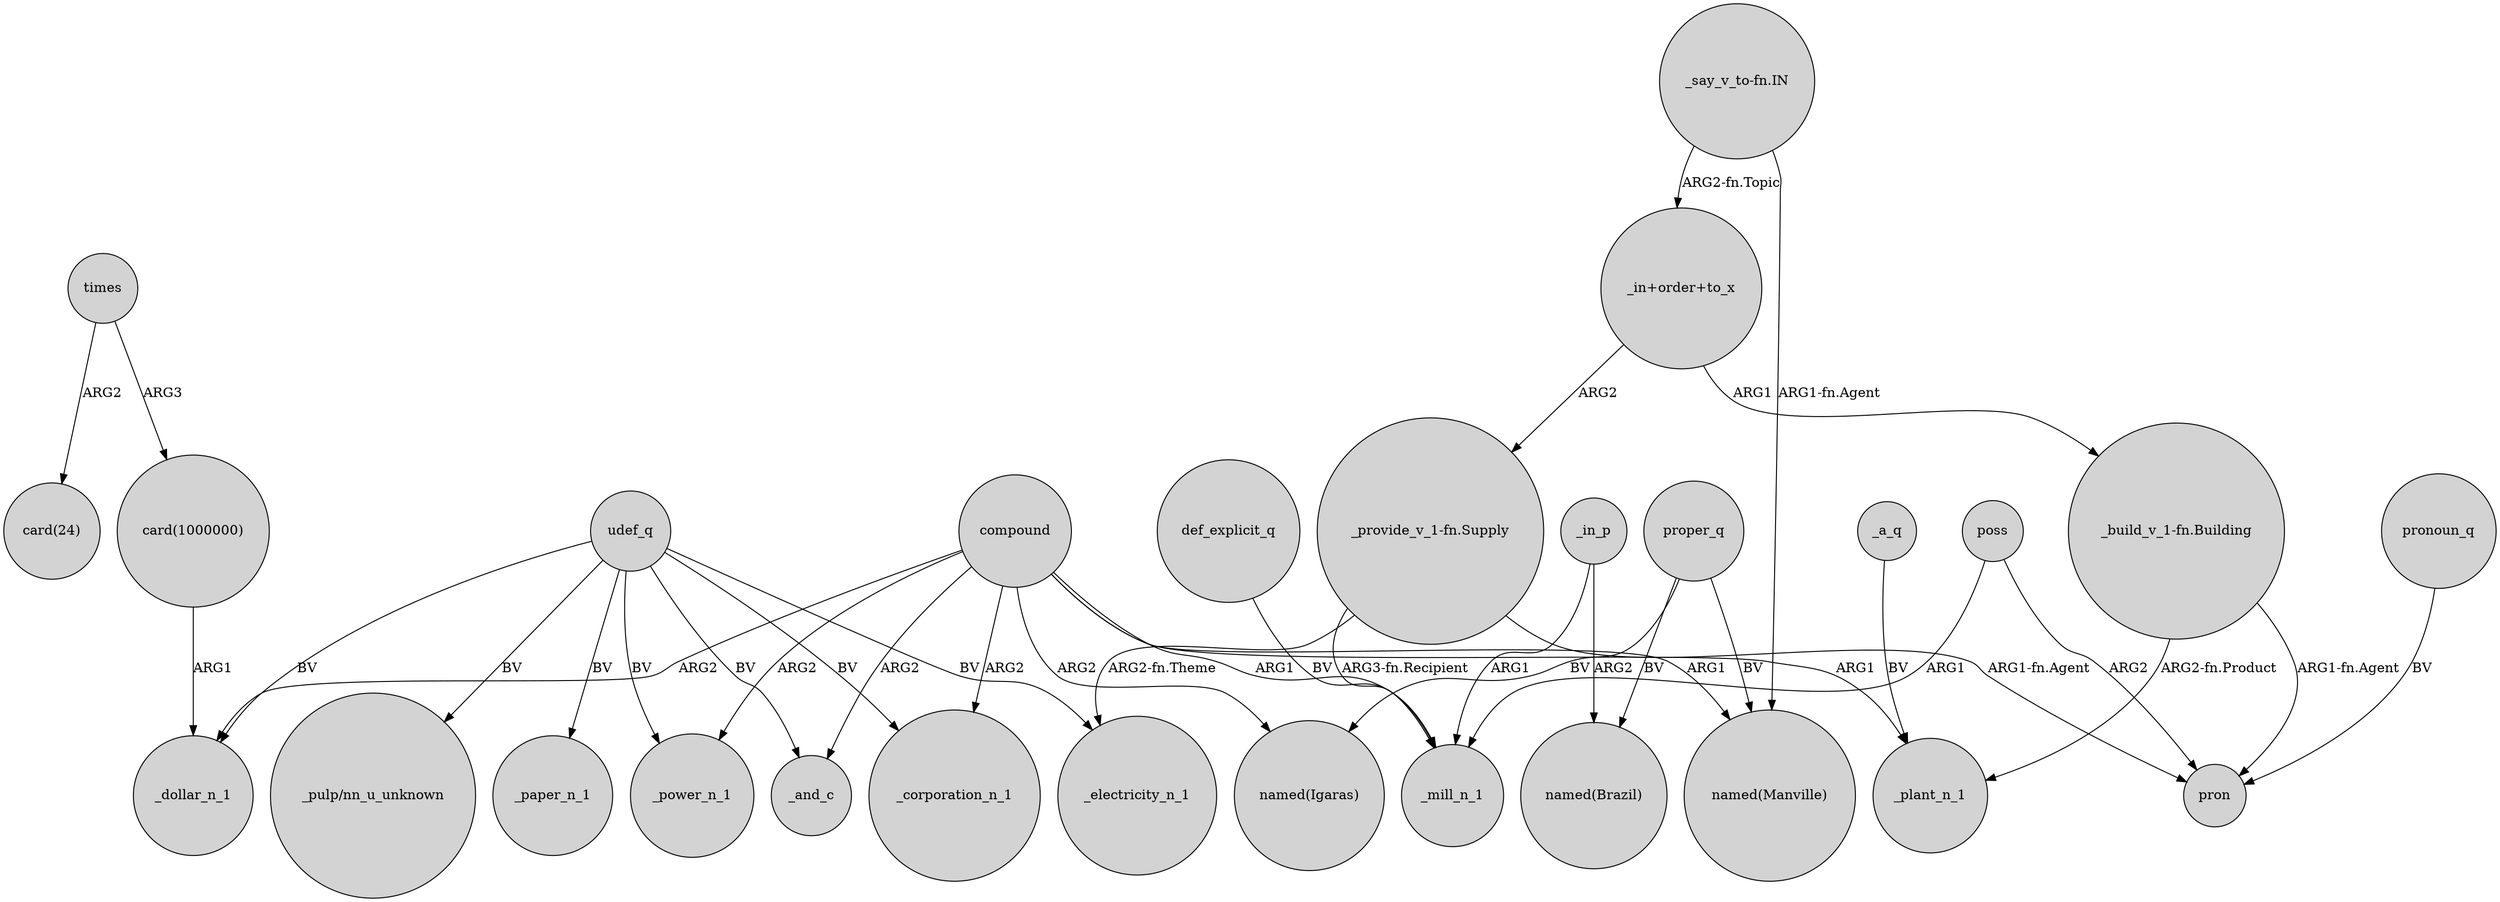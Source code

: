digraph {
	node [shape=circle style=filled]
	"_provide_v_1-fn.Supply" -> pron [label="ARG1-fn.Agent"]
	"_build_v_1-fn.Building" -> _plant_n_1 [label="ARG2-fn.Product"]
	"card(1000000)" -> _dollar_n_1 [label=ARG1]
	compound -> _mill_n_1 [label=ARG1]
	poss -> pron [label=ARG2]
	proper_q -> "named(Manville)" [label=BV]
	udef_q -> "_pulp/nn_u_unknown" [label=BV]
	compound -> _corporation_n_1 [label=ARG2]
	"_say_v_to-fn.IN" -> "named(Manville)" [label="ARG1-fn.Agent"]
	_in_p -> _mill_n_1 [label=ARG1]
	udef_q -> _electricity_n_1 [label=BV]
	compound -> _plant_n_1 [label=ARG1]
	"_say_v_to-fn.IN" -> "_in+order+to_x" [label="ARG2-fn.Topic"]
	pronoun_q -> pron [label=BV]
	udef_q -> _corporation_n_1 [label=BV]
	"_in+order+to_x" -> "_build_v_1-fn.Building" [label=ARG1]
	compound -> _and_c [label=ARG2]
	"_provide_v_1-fn.Supply" -> _electricity_n_1 [label="ARG2-fn.Theme"]
	def_explicit_q -> _mill_n_1 [label=BV]
	times -> "card(1000000)" [label=ARG3]
	poss -> _mill_n_1 [label=ARG1]
	compound -> _power_n_1 [label=ARG2]
	proper_q -> "named(Brazil)" [label=BV]
	udef_q -> _paper_n_1 [label=BV]
	"_provide_v_1-fn.Supply" -> _mill_n_1 [label="ARG3-fn.Recipient"]
	proper_q -> "named(Igaras)" [label=BV]
	times -> "card(24)" [label=ARG2]
	"_in+order+to_x" -> "_provide_v_1-fn.Supply" [label=ARG2]
	compound -> "named(Igaras)" [label=ARG2]
	compound -> _dollar_n_1 [label=ARG2]
	udef_q -> _and_c [label=BV]
	udef_q -> _power_n_1 [label=BV]
	compound -> "named(Manville)" [label=ARG1]
	"_build_v_1-fn.Building" -> pron [label="ARG1-fn.Agent"]
	_in_p -> "named(Brazil)" [label=ARG2]
	udef_q -> _dollar_n_1 [label=BV]
	_a_q -> _plant_n_1 [label=BV]
}
